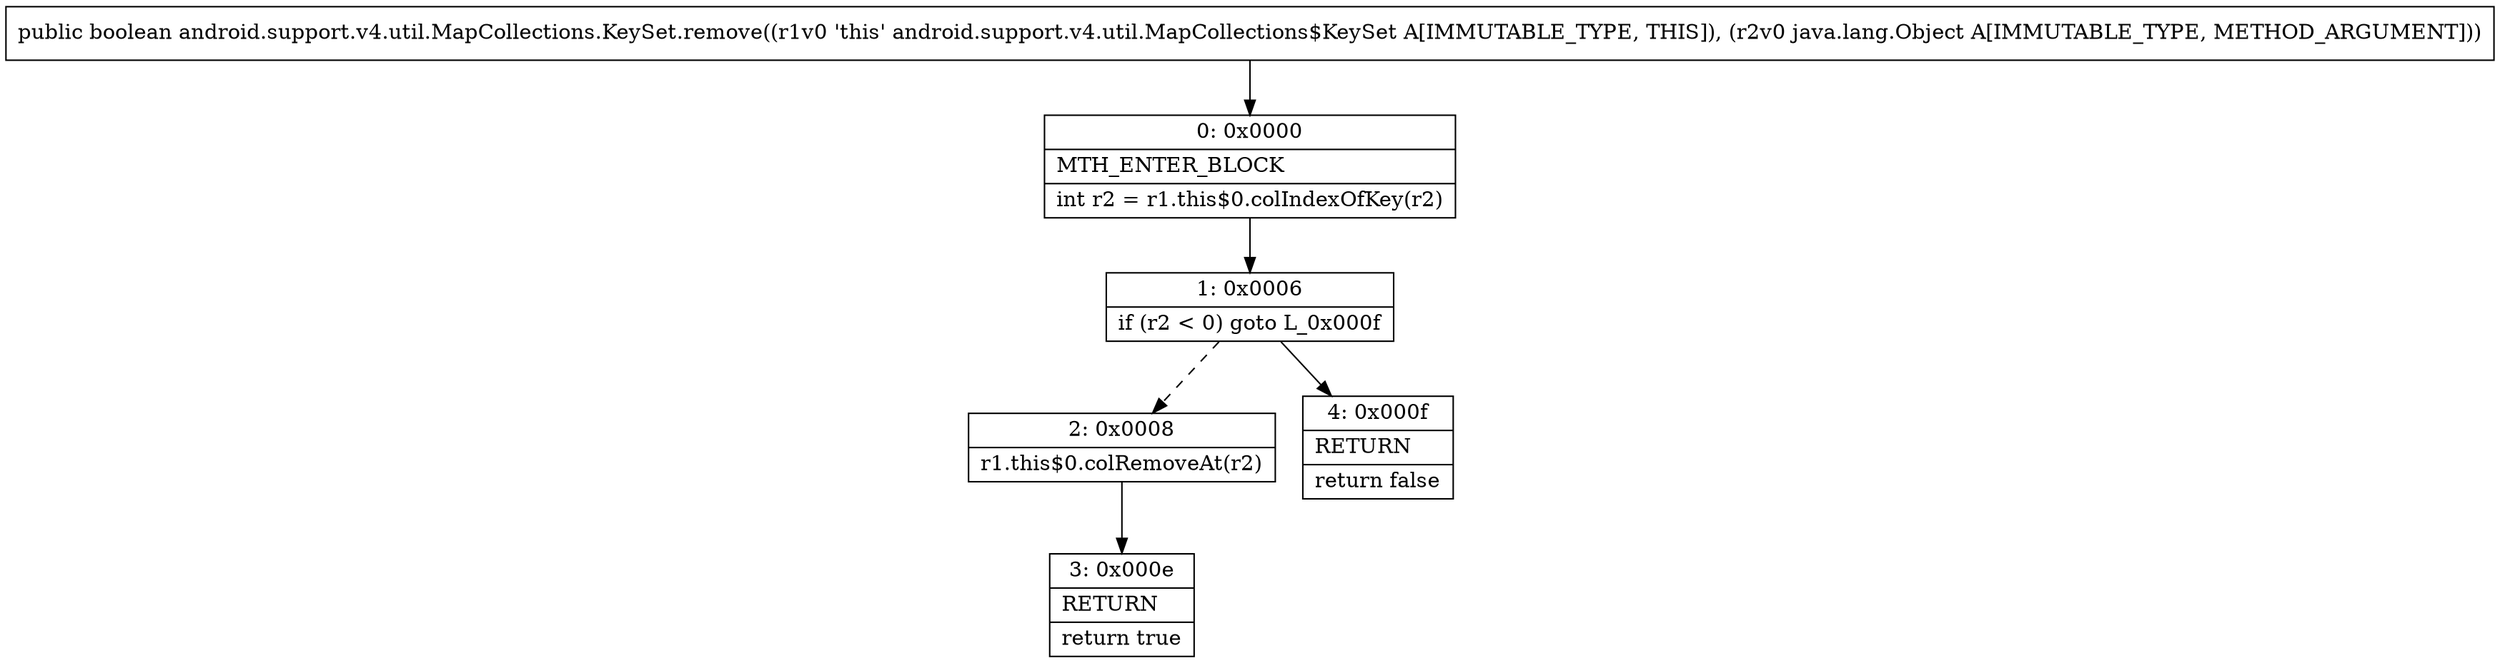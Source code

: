 digraph "CFG forandroid.support.v4.util.MapCollections.KeySet.remove(Ljava\/lang\/Object;)Z" {
Node_0 [shape=record,label="{0\:\ 0x0000|MTH_ENTER_BLOCK\l|int r2 = r1.this$0.colIndexOfKey(r2)\l}"];
Node_1 [shape=record,label="{1\:\ 0x0006|if (r2 \< 0) goto L_0x000f\l}"];
Node_2 [shape=record,label="{2\:\ 0x0008|r1.this$0.colRemoveAt(r2)\l}"];
Node_3 [shape=record,label="{3\:\ 0x000e|RETURN\l|return true\l}"];
Node_4 [shape=record,label="{4\:\ 0x000f|RETURN\l|return false\l}"];
MethodNode[shape=record,label="{public boolean android.support.v4.util.MapCollections.KeySet.remove((r1v0 'this' android.support.v4.util.MapCollections$KeySet A[IMMUTABLE_TYPE, THIS]), (r2v0 java.lang.Object A[IMMUTABLE_TYPE, METHOD_ARGUMENT])) }"];
MethodNode -> Node_0;
Node_0 -> Node_1;
Node_1 -> Node_2[style=dashed];
Node_1 -> Node_4;
Node_2 -> Node_3;
}

